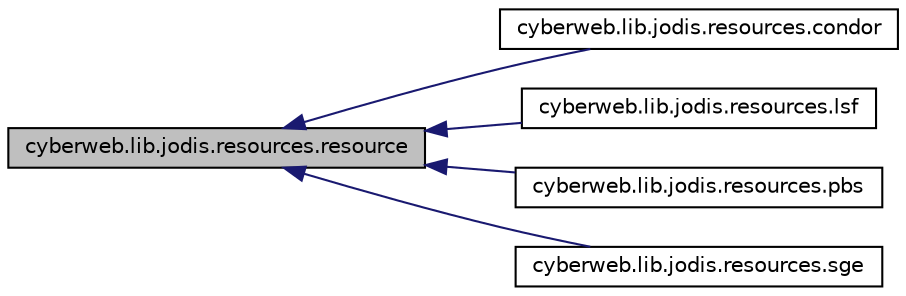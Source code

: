 digraph G
{
  edge [fontname="Helvetica",fontsize="10",labelfontname="Helvetica",labelfontsize="10"];
  node [fontname="Helvetica",fontsize="10",shape=record];
  rankdir="LR";
  Node1 [label="cyberweb.lib.jodis.resources.resource",height=0.2,width=0.4,color="black", fillcolor="grey75", style="filled" fontcolor="black"];
  Node1 -> Node2 [dir="back",color="midnightblue",fontsize="10",style="solid"];
  Node2 [label="cyberweb.lib.jodis.resources.condor",height=0.2,width=0.4,color="black", fillcolor="white", style="filled",URL="$classcyberweb_1_1lib_1_1jodis_1_1resources_1_1condor.html"];
  Node1 -> Node3 [dir="back",color="midnightblue",fontsize="10",style="solid"];
  Node3 [label="cyberweb.lib.jodis.resources.lsf",height=0.2,width=0.4,color="black", fillcolor="white", style="filled",URL="$classcyberweb_1_1lib_1_1jodis_1_1resources_1_1lsf.html"];
  Node1 -> Node4 [dir="back",color="midnightblue",fontsize="10",style="solid"];
  Node4 [label="cyberweb.lib.jodis.resources.pbs",height=0.2,width=0.4,color="black", fillcolor="white", style="filled",URL="$classcyberweb_1_1lib_1_1jodis_1_1resources_1_1pbs.html"];
  Node1 -> Node5 [dir="back",color="midnightblue",fontsize="10",style="solid"];
  Node5 [label="cyberweb.lib.jodis.resources.sge",height=0.2,width=0.4,color="black", fillcolor="white", style="filled",URL="$classcyberweb_1_1lib_1_1jodis_1_1resources_1_1sge.html"];
}
